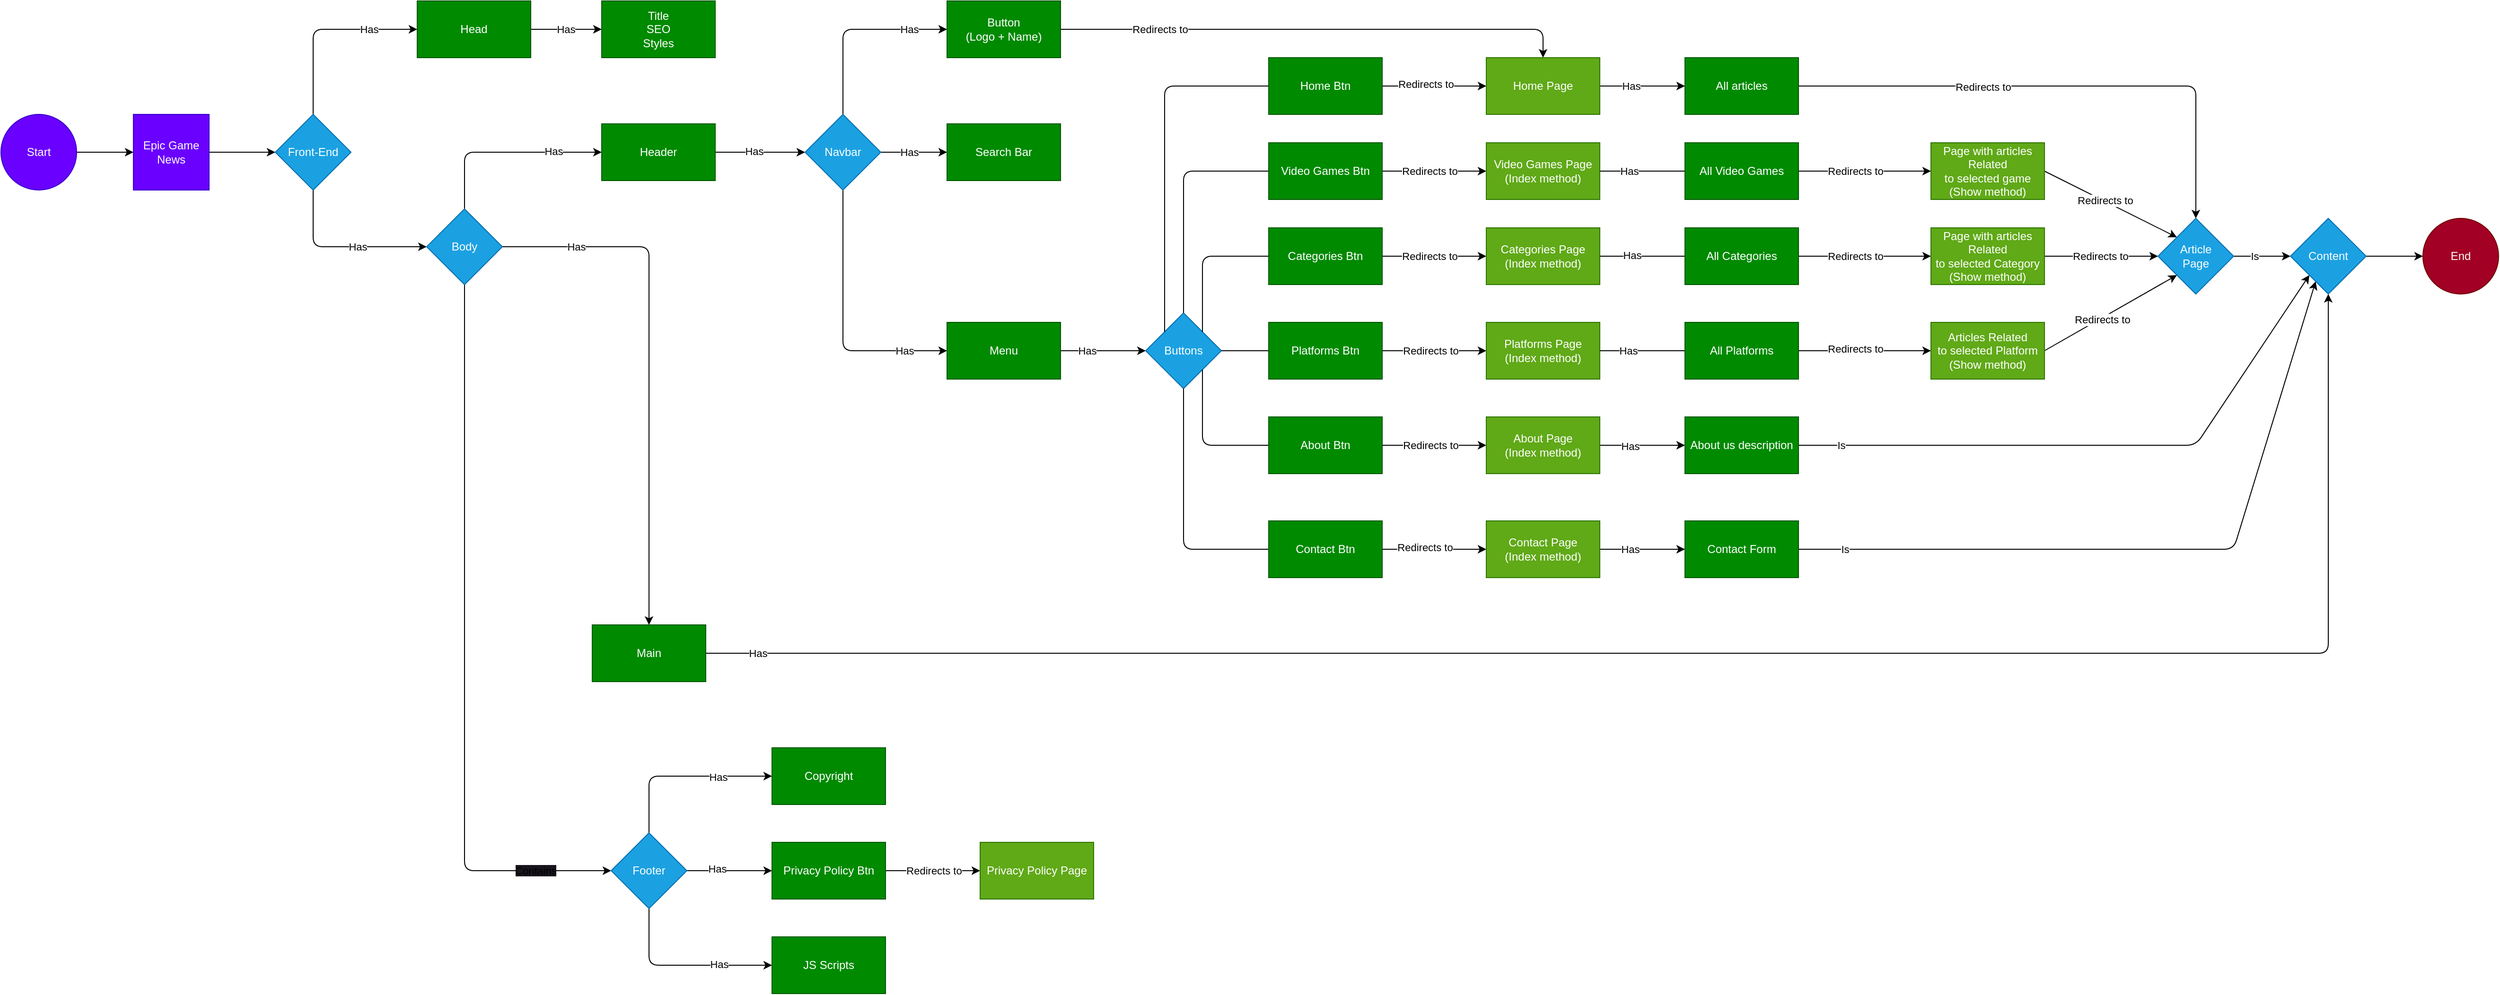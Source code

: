 <mxfile>
    <diagram id="jpFDJ0GWIhSP-LSmC-w6" name="Page-1">
        <mxGraphModel dx="426" dy="243" grid="1" gridSize="10" guides="1" tooltips="1" connect="1" arrows="1" fold="1" page="1" pageScale="1" pageWidth="850" pageHeight="1100" background="none" math="0" shadow="0">
            <root>
                <mxCell id="0"/>
                <mxCell id="1" parent="0"/>
                <mxCell id="243" value="" style="edgeStyle=none;html=1;exitX=0.5;exitY=0;exitDx=0;exitDy=0;entryX=0;entryY=0.5;entryDx=0;entryDy=0;" parent="1" source="310" target="241" edge="1">
                    <mxGeometry relative="1" as="geometry">
                        <Array as="points">
                            <mxPoint x="350" y="60"/>
                        </Array>
                        <mxPoint x="350" y="100" as="sourcePoint"/>
                        <mxPoint x="450" y="60.0" as="targetPoint"/>
                    </mxGeometry>
                </mxCell>
                <mxCell id="385" value="Has" style="edgeLabel;html=1;align=center;verticalAlign=middle;resizable=0;points=[];" vertex="1" connectable="0" parent="243">
                    <mxGeometry x="0.71" relative="1" as="geometry">
                        <mxPoint x="-22" as="offset"/>
                    </mxGeometry>
                </mxCell>
                <mxCell id="246" style="edgeStyle=none;html=1;" parent="1" target="244" edge="1">
                    <mxGeometry relative="1" as="geometry">
                        <Array as="points">
                            <mxPoint x="350" y="290"/>
                        </Array>
                        <mxPoint x="350" y="190" as="sourcePoint"/>
                    </mxGeometry>
                </mxCell>
                <mxCell id="386" value="Has" style="edgeLabel;html=1;align=center;verticalAlign=middle;resizable=0;points=[];" vertex="1" connectable="0" parent="246">
                    <mxGeometry x="0.333" relative="1" as="geometry">
                        <mxPoint as="offset"/>
                    </mxGeometry>
                </mxCell>
                <mxCell id="312" style="edgeStyle=none;html=1;exitX=0.5;exitY=1;exitDx=0;exitDy=0;entryX=0.5;entryY=1;entryDx=0;entryDy=0;" edge="1" parent="1" target="310">
                    <mxGeometry relative="1" as="geometry">
                        <mxPoint x="350" y="190" as="sourcePoint"/>
                    </mxGeometry>
                </mxCell>
                <mxCell id="320" style="edgeStyle=none;html=1;" edge="1" parent="1" source="241" target="247">
                    <mxGeometry relative="1" as="geometry"/>
                </mxCell>
                <mxCell id="388" value="Has" style="edgeLabel;html=1;align=center;verticalAlign=middle;resizable=0;points=[];" vertex="1" connectable="0" parent="320">
                    <mxGeometry x="-0.294" relative="1" as="geometry">
                        <mxPoint x="10" as="offset"/>
                    </mxGeometry>
                </mxCell>
                <mxCell id="241" value="Head" style="whiteSpace=wrap;html=1;rounded=0;fillColor=#008a00;fontColor=#ffffff;strokeColor=#005700;" parent="1" vertex="1">
                    <mxGeometry x="460" y="30.0" width="120" height="60" as="geometry"/>
                </mxCell>
                <mxCell id="250" value="" style="edgeStyle=none;html=1;" parent="1" source="244" target="249" edge="1">
                    <mxGeometry relative="1" as="geometry">
                        <Array as="points">
                            <mxPoint x="510" y="190"/>
                        </Array>
                    </mxGeometry>
                </mxCell>
                <mxCell id="391" value="Has" style="edgeLabel;html=1;align=center;verticalAlign=middle;resizable=0;points=[];" vertex="1" connectable="0" parent="250">
                    <mxGeometry x="0.499" y="1" relative="1" as="geometry">
                        <mxPoint as="offset"/>
                    </mxGeometry>
                </mxCell>
                <mxCell id="253" value="" style="edgeStyle=none;html=1;" parent="1" source="244" target="252" edge="1">
                    <mxGeometry relative="1" as="geometry">
                        <Array as="points">
                            <mxPoint x="705" y="290"/>
                        </Array>
                    </mxGeometry>
                </mxCell>
                <mxCell id="389" value="Has" style="edgeLabel;html=1;align=center;verticalAlign=middle;resizable=0;points=[];" vertex="1" connectable="0" parent="253">
                    <mxGeometry x="-0.675" relative="1" as="geometry">
                        <mxPoint x="-12" as="offset"/>
                    </mxGeometry>
                </mxCell>
                <mxCell id="255" value="" style="edgeStyle=none;html=1;" parent="1" source="244" target="254" edge="1">
                    <mxGeometry relative="1" as="geometry">
                        <Array as="points">
                            <mxPoint x="510" y="950"/>
                        </Array>
                    </mxGeometry>
                </mxCell>
                <mxCell id="244" value="Body" style="rhombus;whiteSpace=wrap;html=1;fontFamily=Helvetica;fontSize=12;fontColor=#ffffff;align=center;strokeColor=#006EAF;fillColor=#1ba1e2;" parent="1" vertex="1">
                    <mxGeometry x="470" y="250" width="80" height="80" as="geometry"/>
                </mxCell>
                <mxCell id="247" value="Title&lt;br&gt;SEO&lt;br&gt;Styles" style="whiteSpace=wrap;html=1;rounded=0;fillColor=#008a00;fontColor=#ffffff;strokeColor=#005700;" parent="1" vertex="1">
                    <mxGeometry x="655" y="30.0" width="120" height="60" as="geometry"/>
                </mxCell>
                <mxCell id="257" value="" style="edgeStyle=none;html=1;" parent="1" source="249" target="256" edge="1">
                    <mxGeometry relative="1" as="geometry"/>
                </mxCell>
                <mxCell id="411" value="Has" style="edgeLabel;html=1;align=center;verticalAlign=middle;resizable=0;points=[];" vertex="1" connectable="0" parent="257">
                    <mxGeometry x="-0.151" y="1" relative="1" as="geometry">
                        <mxPoint as="offset"/>
                    </mxGeometry>
                </mxCell>
                <mxCell id="249" value="Header" style="whiteSpace=wrap;html=1;rounded=0;fillColor=#008a00;fontColor=#ffffff;strokeColor=#005700;" parent="1" vertex="1">
                    <mxGeometry x="655" y="160" width="120" height="60" as="geometry"/>
                </mxCell>
                <mxCell id="292" value="" style="edgeStyle=none;html=1;entryX=0.5;entryY=1;entryDx=0;entryDy=0;" parent="1" source="252" target="394" edge="1">
                    <mxGeometry relative="1" as="geometry">
                        <Array as="points">
                            <mxPoint x="2480" y="720"/>
                        </Array>
                    </mxGeometry>
                </mxCell>
                <mxCell id="392" value="Has" style="edgeLabel;html=1;align=center;verticalAlign=middle;resizable=0;points=[];" vertex="1" connectable="0" parent="292">
                    <mxGeometry x="-0.391" y="-1" relative="1" as="geometry">
                        <mxPoint x="-583" y="-1" as="offset"/>
                    </mxGeometry>
                </mxCell>
                <mxCell id="252" value="Main" style="whiteSpace=wrap;html=1;rounded=0;fillColor=#008a00;fontColor=#ffffff;strokeColor=#005700;" parent="1" vertex="1">
                    <mxGeometry x="645" y="690" width="120" height="60" as="geometry"/>
                </mxCell>
                <mxCell id="294" value="" style="edgeStyle=none;html=1;" parent="1" source="254" target="293" edge="1">
                    <mxGeometry relative="1" as="geometry">
                        <Array as="points">
                            <mxPoint x="705" y="1050"/>
                        </Array>
                    </mxGeometry>
                </mxCell>
                <mxCell id="381" value="Has" style="edgeLabel;html=1;align=center;verticalAlign=middle;resizable=0;points=[];" vertex="1" connectable="0" parent="294">
                    <mxGeometry x="0.404" y="1" relative="1" as="geometry">
                        <mxPoint as="offset"/>
                    </mxGeometry>
                </mxCell>
                <mxCell id="296" value="" style="edgeStyle=none;html=1;" parent="1" source="254" target="295" edge="1">
                    <mxGeometry relative="1" as="geometry">
                        <Array as="points">
                            <mxPoint x="705" y="850"/>
                        </Array>
                    </mxGeometry>
                </mxCell>
                <mxCell id="380" value="Has" style="edgeLabel;html=1;align=center;verticalAlign=middle;resizable=0;points=[];" vertex="1" connectable="0" parent="296">
                    <mxGeometry x="0.397" y="-1" relative="1" as="geometry">
                        <mxPoint as="offset"/>
                    </mxGeometry>
                </mxCell>
                <mxCell id="299" value="" style="edgeStyle=none;html=1;" parent="1" source="254" target="298" edge="1">
                    <mxGeometry relative="1" as="geometry">
                        <Array as="points"/>
                    </mxGeometry>
                </mxCell>
                <mxCell id="379" value="Has" style="edgeLabel;html=1;align=center;verticalAlign=middle;resizable=0;points=[];" vertex="1" connectable="0" parent="299">
                    <mxGeometry x="-0.285" y="2" relative="1" as="geometry">
                        <mxPoint as="offset"/>
                    </mxGeometry>
                </mxCell>
                <mxCell id="254" value="Footer" style="rhombus;whiteSpace=wrap;html=1;fontFamily=Helvetica;fontSize=12;fontColor=#ffffff;align=center;strokeColor=#006EAF;fillColor=#1ba1e2;" parent="1" vertex="1">
                    <mxGeometry x="665" y="910" width="80" height="80" as="geometry"/>
                </mxCell>
                <mxCell id="259" value="" style="edgeStyle=none;html=1;" parent="1" source="256" target="258" edge="1">
                    <mxGeometry relative="1" as="geometry">
                        <Array as="points">
                            <mxPoint x="910" y="60"/>
                        </Array>
                    </mxGeometry>
                </mxCell>
                <mxCell id="409" value="Has" style="edgeLabel;html=1;align=center;verticalAlign=middle;resizable=0;points=[];" vertex="1" connectable="0" parent="259">
                    <mxGeometry x="0.331" y="-2" relative="1" as="geometry">
                        <mxPoint x="27" y="-2" as="offset"/>
                    </mxGeometry>
                </mxCell>
                <mxCell id="261" value="" style="edgeStyle=none;html=1;" parent="1" source="256" target="260" edge="1">
                    <mxGeometry relative="1" as="geometry"/>
                </mxCell>
                <mxCell id="408" value="Has" style="edgeLabel;html=1;align=center;verticalAlign=middle;resizable=0;points=[];" vertex="1" connectable="0" parent="261">
                    <mxGeometry x="-0.34" y="2" relative="1" as="geometry">
                        <mxPoint x="7" y="2" as="offset"/>
                    </mxGeometry>
                </mxCell>
                <mxCell id="264" value="" style="edgeStyle=none;html=1;entryX=0;entryY=0.5;entryDx=0;entryDy=0;" parent="1" source="256" target="263" edge="1">
                    <mxGeometry relative="1" as="geometry">
                        <Array as="points">
                            <mxPoint x="910" y="400"/>
                        </Array>
                    </mxGeometry>
                </mxCell>
                <mxCell id="410" value="Has" style="edgeLabel;html=1;align=center;verticalAlign=middle;resizable=0;points=[];" vertex="1" connectable="0" parent="264">
                    <mxGeometry x="0.676" relative="1" as="geometry">
                        <mxPoint as="offset"/>
                    </mxGeometry>
                </mxCell>
                <mxCell id="256" value="Navbar" style="rhombus;whiteSpace=wrap;html=1;fontFamily=Helvetica;fontSize=12;fontColor=#ffffff;align=center;strokeColor=#006EAF;fillColor=#1ba1e2;" parent="1" vertex="1">
                    <mxGeometry x="870" y="150" width="80" height="80" as="geometry"/>
                </mxCell>
                <mxCell id="334" style="edgeStyle=none;html=1;entryX=0.5;entryY=0;entryDx=0;entryDy=0;" edge="1" parent="1" source="258" target="268">
                    <mxGeometry relative="1" as="geometry">
                        <Array as="points">
                            <mxPoint x="1650" y="60"/>
                        </Array>
                    </mxGeometry>
                </mxCell>
                <mxCell id="335" value="Redirects to" style="edgeLabel;html=1;align=center;verticalAlign=middle;resizable=0;points=[];" vertex="1" connectable="0" parent="334">
                    <mxGeometry x="-0.379" y="2" relative="1" as="geometry">
                        <mxPoint x="-63" y="2" as="offset"/>
                    </mxGeometry>
                </mxCell>
                <mxCell id="258" value="Button&lt;br&gt;(Logo + Name)" style="whiteSpace=wrap;html=1;rounded=0;fillColor=#008a00;fontColor=#ffffff;strokeColor=#005700;" parent="1" vertex="1">
                    <mxGeometry x="1020" y="30" width="120" height="60" as="geometry"/>
                </mxCell>
                <mxCell id="260" value="Search Bar" style="whiteSpace=wrap;html=1;rounded=0;fillColor=#008a00;fontColor=#ffffff;strokeColor=#005700;" parent="1" vertex="1">
                    <mxGeometry x="1020" y="160" width="120" height="60" as="geometry"/>
                </mxCell>
                <mxCell id="266" value="" style="edgeStyle=none;html=1;entryX=0;entryY=0.5;entryDx=0;entryDy=0;exitX=1;exitY=0.5;exitDx=0;exitDy=0;startArrow=none;" parent="1" source="342" target="265" edge="1">
                    <mxGeometry relative="1" as="geometry">
                        <Array as="points"/>
                        <mxPoint x="1300" y="320" as="sourcePoint"/>
                    </mxGeometry>
                </mxCell>
                <mxCell id="349" value="Redirects to" style="edgeLabel;html=1;align=center;verticalAlign=middle;resizable=0;points=[];" vertex="1" connectable="0" parent="266">
                    <mxGeometry x="0.309" y="1" relative="1" as="geometry">
                        <mxPoint x="-22" y="1" as="offset"/>
                    </mxGeometry>
                </mxCell>
                <mxCell id="270" style="edgeStyle=none;html=1;entryX=0;entryY=0.5;entryDx=0;entryDy=0;exitX=1;exitY=0.5;exitDx=0;exitDy=0;startArrow=none;" parent="1" source="338" target="268" edge="1">
                    <mxGeometry relative="1" as="geometry">
                        <Array as="points"/>
                        <mxPoint x="1270" y="370" as="sourcePoint"/>
                    </mxGeometry>
                </mxCell>
                <mxCell id="339" value="Redirects to" style="edgeLabel;html=1;align=center;verticalAlign=middle;resizable=0;points=[];" vertex="1" connectable="0" parent="270">
                    <mxGeometry x="-0.176" y="2" relative="1" as="geometry">
                        <mxPoint as="offset"/>
                    </mxGeometry>
                </mxCell>
                <mxCell id="273" value="" style="edgeStyle=none;html=1;entryX=0;entryY=0.5;entryDx=0;entryDy=0;exitX=1;exitY=0.5;exitDx=0;exitDy=0;startArrow=none;" parent="1" source="344" target="272" edge="1">
                    <mxGeometry relative="1" as="geometry">
                        <Array as="points"/>
                        <mxPoint x="1330" y="370" as="sourcePoint"/>
                    </mxGeometry>
                </mxCell>
                <mxCell id="351" value="Redirects to" style="edgeLabel;html=1;align=center;verticalAlign=middle;resizable=0;points=[];" vertex="1" connectable="0" parent="273">
                    <mxGeometry x="0.181" relative="1" as="geometry">
                        <mxPoint x="-15" as="offset"/>
                    </mxGeometry>
                </mxCell>
                <mxCell id="275" value="" style="edgeStyle=none;html=1;entryX=0;entryY=0.5;entryDx=0;entryDy=0;exitX=1;exitY=0.5;exitDx=0;exitDy=0;startArrow=none;" parent="1" source="346" target="274" edge="1">
                    <mxGeometry relative="1" as="geometry">
                        <mxPoint x="1330" y="400.0" as="sourcePoint"/>
                    </mxGeometry>
                </mxCell>
                <mxCell id="352" value="Redirects to" style="edgeLabel;html=1;align=center;verticalAlign=middle;resizable=0;points=[];" vertex="1" connectable="0" parent="275">
                    <mxGeometry x="-0.176" y="-1" relative="1" as="geometry">
                        <mxPoint x="5" y="-1" as="offset"/>
                    </mxGeometry>
                </mxCell>
                <mxCell id="277" style="edgeStyle=none;html=1;entryX=0;entryY=0.5;entryDx=0;entryDy=0;exitX=1;exitY=0.5;exitDx=0;exitDy=0;startArrow=none;" parent="1" source="348" target="276" edge="1">
                    <mxGeometry relative="1" as="geometry">
                        <Array as="points">
                            <mxPoint x="1520" y="500"/>
                        </Array>
                        <mxPoint x="1330" y="430.0" as="sourcePoint"/>
                    </mxGeometry>
                </mxCell>
                <mxCell id="353" value="Redirects to" style="edgeLabel;html=1;align=center;verticalAlign=middle;resizable=0;points=[];" vertex="1" connectable="0" parent="277">
                    <mxGeometry x="0.006" y="-1" relative="1" as="geometry">
                        <mxPoint x="-5" y="-1" as="offset"/>
                    </mxGeometry>
                </mxCell>
                <mxCell id="279" value="" style="edgeStyle=none;html=1;entryX=0;entryY=0.5;entryDx=0;entryDy=0;exitX=1;exitY=0.5;exitDx=0;exitDy=0;startArrow=none;" parent="1" source="355" target="278" edge="1">
                    <mxGeometry relative="1" as="geometry">
                        <Array as="points"/>
                        <mxPoint x="1300" y="430.0" as="sourcePoint"/>
                    </mxGeometry>
                </mxCell>
                <mxCell id="356" value="Redirects to" style="edgeLabel;html=1;align=center;verticalAlign=middle;resizable=0;points=[];" vertex="1" connectable="0" parent="279">
                    <mxGeometry x="-0.182" y="2" relative="1" as="geometry">
                        <mxPoint as="offset"/>
                    </mxGeometry>
                </mxCell>
                <mxCell id="301" value="" style="edgeStyle=none;html=1;entryX=0;entryY=0.5;entryDx=0;entryDy=0;" parent="1" source="263" target="317" edge="1">
                    <mxGeometry relative="1" as="geometry">
                        <mxPoint x="1210" y="400.0" as="targetPoint"/>
                    </mxGeometry>
                </mxCell>
                <mxCell id="336" value="Has" style="edgeLabel;html=1;align=center;verticalAlign=middle;resizable=0;points=[];" vertex="1" connectable="0" parent="301">
                    <mxGeometry x="0.491" y="-1" relative="1" as="geometry">
                        <mxPoint x="-39" y="-1" as="offset"/>
                    </mxGeometry>
                </mxCell>
                <mxCell id="263" value="Menu" style="whiteSpace=wrap;html=1;rounded=0;fillColor=#008a00;fontColor=#ffffff;strokeColor=#005700;" parent="1" vertex="1">
                    <mxGeometry x="1020" y="370" width="120" height="60" as="geometry"/>
                </mxCell>
                <mxCell id="288" value="" style="edgeStyle=none;html=1;startArrow=none;" parent="1" source="358" target="287" edge="1">
                    <mxGeometry relative="1" as="geometry"/>
                </mxCell>
                <mxCell id="370" value="Redirects to" style="edgeLabel;html=1;align=center;verticalAlign=middle;resizable=0;points=[];" vertex="1" connectable="0" parent="288">
                    <mxGeometry x="-0.371" y="-2" relative="1" as="geometry">
                        <mxPoint x="16" y="-2" as="offset"/>
                    </mxGeometry>
                </mxCell>
                <mxCell id="265" value="Video Games Page&lt;br&gt;(Index method)" style="whiteSpace=wrap;html=1;rounded=0;fillColor=#60a917;fontColor=#ffffff;strokeColor=#2D7600;" parent="1" vertex="1">
                    <mxGeometry x="1590" y="180" width="120" height="60" as="geometry"/>
                </mxCell>
                <mxCell id="290" value="" style="edgeStyle=none;html=1;" parent="1" source="268" target="289" edge="1">
                    <mxGeometry relative="1" as="geometry"/>
                </mxCell>
                <mxCell id="340" value="Has" style="edgeLabel;html=1;align=center;verticalAlign=middle;resizable=0;points=[];" vertex="1" connectable="0" parent="290">
                    <mxGeometry x="-0.27" relative="1" as="geometry">
                        <mxPoint as="offset"/>
                    </mxGeometry>
                </mxCell>
                <mxCell id="268" value="Home Page" style="whiteSpace=wrap;html=1;rounded=0;fillColor=#60a917;fontColor=#ffffff;strokeColor=#2D7600;" parent="1" vertex="1">
                    <mxGeometry x="1590" y="90" width="120" height="60" as="geometry"/>
                </mxCell>
                <mxCell id="308" style="edgeStyle=none;html=1;startArrow=none;" parent="1" source="360" target="303" edge="1">
                    <mxGeometry relative="1" as="geometry"/>
                </mxCell>
                <mxCell id="371" value="Redirects to" style="edgeLabel;html=1;align=center;verticalAlign=middle;resizable=0;points=[];" vertex="1" connectable="0" parent="308">
                    <mxGeometry x="-0.249" relative="1" as="geometry">
                        <mxPoint x="7" as="offset"/>
                    </mxGeometry>
                </mxCell>
                <mxCell id="272" value="Categories&amp;nbsp;Page&lt;br&gt;(Index method)" style="whiteSpace=wrap;html=1;rounded=0;fillColor=#60a917;fontColor=#ffffff;strokeColor=#2D7600;" parent="1" vertex="1">
                    <mxGeometry x="1590" y="270" width="120" height="60" as="geometry"/>
                </mxCell>
                <mxCell id="307" style="edgeStyle=none;html=1;startArrow=none;" parent="1" source="362" target="304" edge="1">
                    <mxGeometry relative="1" as="geometry"/>
                </mxCell>
                <mxCell id="372" value="Redirects to" style="edgeLabel;html=1;align=center;verticalAlign=middle;resizable=0;points=[];" vertex="1" connectable="0" parent="307">
                    <mxGeometry x="-0.198" y="2" relative="1" as="geometry">
                        <mxPoint x="4" as="offset"/>
                    </mxGeometry>
                </mxCell>
                <mxCell id="274" value="Platforms&amp;nbsp;Page&lt;br&gt;(Index method)" style="whiteSpace=wrap;html=1;rounded=0;fillColor=#60a917;fontColor=#ffffff;strokeColor=#2D7600;" parent="1" vertex="1">
                    <mxGeometry x="1590" y="370" width="120" height="60" as="geometry"/>
                </mxCell>
                <mxCell id="306" value="" style="edgeStyle=none;html=1;" parent="1" source="276" target="305" edge="1">
                    <mxGeometry relative="1" as="geometry"/>
                </mxCell>
                <mxCell id="367" value="Has" style="edgeLabel;html=1;align=center;verticalAlign=middle;resizable=0;points=[];" vertex="1" connectable="0" parent="306">
                    <mxGeometry x="-0.289" y="-1" relative="1" as="geometry">
                        <mxPoint as="offset"/>
                    </mxGeometry>
                </mxCell>
                <mxCell id="276" value="About&amp;nbsp;Page&lt;br&gt;(Index method)" style="whiteSpace=wrap;html=1;rounded=0;fillColor=#60a917;fontColor=#ffffff;strokeColor=#2D7600;" parent="1" vertex="1">
                    <mxGeometry x="1590" y="470" width="120" height="60" as="geometry"/>
                </mxCell>
                <mxCell id="281" value="" style="edgeStyle=none;html=1;" parent="1" source="278" target="280" edge="1">
                    <mxGeometry relative="1" as="geometry"/>
                </mxCell>
                <mxCell id="368" value="Has" style="edgeLabel;html=1;align=center;verticalAlign=middle;resizable=0;points=[];" vertex="1" connectable="0" parent="281">
                    <mxGeometry x="-0.298" y="-1" relative="1" as="geometry">
                        <mxPoint y="-1" as="offset"/>
                    </mxGeometry>
                </mxCell>
                <mxCell id="278" value="Contact&amp;nbsp;Page&lt;br&gt;(Index method)" style="whiteSpace=wrap;html=1;rounded=0;fillColor=#60a917;fontColor=#ffffff;strokeColor=#2D7600;" parent="1" vertex="1">
                    <mxGeometry x="1590" y="580" width="120" height="60" as="geometry"/>
                </mxCell>
                <mxCell id="396" style="edgeStyle=none;html=1;entryX=0.25;entryY=1;entryDx=0;entryDy=0;" edge="1" parent="1" source="280" target="394">
                    <mxGeometry relative="1" as="geometry">
                        <Array as="points">
                            <mxPoint x="2380" y="610"/>
                        </Array>
                    </mxGeometry>
                </mxCell>
                <mxCell id="398" value="Is" style="edgeLabel;html=1;align=center;verticalAlign=middle;resizable=0;points=[];" vertex="1" connectable="0" parent="396">
                    <mxGeometry x="-0.753" relative="1" as="geometry">
                        <mxPoint x="-45" as="offset"/>
                    </mxGeometry>
                </mxCell>
                <mxCell id="280" value="Contact Form" style="whiteSpace=wrap;html=1;rounded=0;fillColor=#008a00;fontColor=#ffffff;strokeColor=#005700;" parent="1" vertex="1">
                    <mxGeometry x="1800" y="580" width="120" height="60" as="geometry"/>
                </mxCell>
                <mxCell id="376" style="edgeStyle=none;html=1;entryX=0;entryY=0;entryDx=0;entryDy=0;exitX=1;exitY=0.5;exitDx=0;exitDy=0;" edge="1" parent="1" source="287" target="291">
                    <mxGeometry relative="1" as="geometry"/>
                </mxCell>
                <mxCell id="403" value="Redirects to" style="edgeLabel;html=1;align=center;verticalAlign=middle;resizable=0;points=[];" vertex="1" connectable="0" parent="376">
                    <mxGeometry x="-0.23" y="-1" relative="1" as="geometry">
                        <mxPoint x="10" y="3" as="offset"/>
                    </mxGeometry>
                </mxCell>
                <mxCell id="287" value="Page with articles Related&lt;br&gt;to selected game&lt;br&gt;(Show method)" style="whiteSpace=wrap;html=1;rounded=0;fillColor=#60a917;fontColor=#ffffff;strokeColor=#2D7600;" parent="1" vertex="1">
                    <mxGeometry x="2060" y="180" width="120" height="60" as="geometry"/>
                </mxCell>
                <mxCell id="375" style="edgeStyle=none;html=1;" edge="1" parent="1" source="289" target="291">
                    <mxGeometry relative="1" as="geometry">
                        <Array as="points">
                            <mxPoint x="2340" y="120"/>
                        </Array>
                    </mxGeometry>
                </mxCell>
                <mxCell id="404" value="Redirects to" style="edgeLabel;html=1;align=center;verticalAlign=middle;resizable=0;points=[];" vertex="1" connectable="0" parent="375">
                    <mxGeometry x="-0.304" y="-1" relative="1" as="geometry">
                        <mxPoint as="offset"/>
                    </mxGeometry>
                </mxCell>
                <mxCell id="289" value="All articles" style="whiteSpace=wrap;html=1;rounded=0;fillColor=#008a00;fontColor=#ffffff;strokeColor=#005700;" parent="1" vertex="1">
                    <mxGeometry x="1800" y="90" width="120" height="60" as="geometry"/>
                </mxCell>
                <mxCell id="393" style="edgeStyle=none;html=1;entryX=0;entryY=0.5;entryDx=0;entryDy=0;exitX=1;exitY=0.5;exitDx=0;exitDy=0;" edge="1" parent="1" source="291" target="394">
                    <mxGeometry relative="1" as="geometry">
                        <mxPoint x="2390" y="300" as="sourcePoint"/>
                        <mxPoint x="2440" y="300" as="targetPoint"/>
                    </mxGeometry>
                </mxCell>
                <mxCell id="400" value="Is" style="edgeLabel;html=1;align=center;verticalAlign=middle;resizable=0;points=[];" vertex="1" connectable="0" parent="393">
                    <mxGeometry x="-0.267" relative="1" as="geometry">
                        <mxPoint as="offset"/>
                    </mxGeometry>
                </mxCell>
                <mxCell id="291" value="Article&lt;br&gt;Page" style="rhombus;whiteSpace=wrap;html=1;fontFamily=Helvetica;fontSize=12;fontColor=#ffffff;align=center;strokeColor=#006EAF;fillColor=#1ba1e2;" parent="1" vertex="1">
                    <mxGeometry x="2300" y="260" width="80" height="80" as="geometry"/>
                </mxCell>
                <mxCell id="293" value="JS Scripts" style="whiteSpace=wrap;html=1;rounded=0;fillColor=#008a00;fontColor=#ffffff;strokeColor=#005700;" parent="1" vertex="1">
                    <mxGeometry x="835" y="1020" width="120" height="60" as="geometry"/>
                </mxCell>
                <mxCell id="295" value="Copyright" style="whiteSpace=wrap;html=1;rounded=0;fillColor=#008a00;fontColor=#ffffff;strokeColor=#005700;" parent="1" vertex="1">
                    <mxGeometry x="835" y="820" width="120" height="60" as="geometry"/>
                </mxCell>
                <mxCell id="382" style="edgeStyle=none;html=1;entryX=0;entryY=0.5;entryDx=0;entryDy=0;" edge="1" parent="1" source="298" target="383">
                    <mxGeometry relative="1" as="geometry">
                        <mxPoint x="1015" y="950" as="targetPoint"/>
                    </mxGeometry>
                </mxCell>
                <mxCell id="384" value="Redirects to" style="edgeLabel;html=1;align=center;verticalAlign=middle;resizable=0;points=[];" vertex="1" connectable="0" parent="382">
                    <mxGeometry x="-0.248" y="1" relative="1" as="geometry">
                        <mxPoint x="13" y="1" as="offset"/>
                    </mxGeometry>
                </mxCell>
                <mxCell id="298" value="Privacy Policy Btn" style="whiteSpace=wrap;html=1;rounded=0;fillColor=#008a00;fontColor=#ffffff;strokeColor=#005700;" parent="1" vertex="1">
                    <mxGeometry x="835" y="920" width="120" height="60" as="geometry"/>
                </mxCell>
                <mxCell id="377" style="edgeStyle=none;html=1;" edge="1" parent="1" source="303" target="291">
                    <mxGeometry relative="1" as="geometry"/>
                </mxCell>
                <mxCell id="401" value="Redirects to" style="edgeLabel;html=1;align=center;verticalAlign=middle;resizable=0;points=[];" vertex="1" connectable="0" parent="377">
                    <mxGeometry x="-0.441" y="-1" relative="1" as="geometry">
                        <mxPoint x="25" y="-1" as="offset"/>
                    </mxGeometry>
                </mxCell>
                <mxCell id="303" value="&lt;span style=&quot;color: rgb(255, 255, 255);&quot;&gt;Page with a&lt;/span&gt;rticles Related&lt;br&gt;to selected Category&lt;br&gt;(Show method)" style="whiteSpace=wrap;html=1;rounded=0;fillColor=#60a917;fontColor=#ffffff;strokeColor=#2D7600;" parent="1" vertex="1">
                    <mxGeometry x="2060" y="270" width="120" height="60" as="geometry"/>
                </mxCell>
                <mxCell id="378" style="edgeStyle=none;html=1;entryX=0;entryY=1;entryDx=0;entryDy=0;exitX=1;exitY=0.5;exitDx=0;exitDy=0;" edge="1" parent="1" source="304" target="291">
                    <mxGeometry relative="1" as="geometry"/>
                </mxCell>
                <mxCell id="402" value="Redirects to" style="edgeLabel;html=1;align=center;verticalAlign=middle;resizable=0;points=[];" vertex="1" connectable="0" parent="378">
                    <mxGeometry x="-0.144" y="-1" relative="1" as="geometry">
                        <mxPoint as="offset"/>
                    </mxGeometry>
                </mxCell>
                <mxCell id="304" value="Articles Related&lt;br&gt;to selected Platform&lt;br&gt;(Show method)" style="whiteSpace=wrap;html=1;rounded=0;fillColor=#60a917;fontColor=#ffffff;strokeColor=#2D7600;" parent="1" vertex="1">
                    <mxGeometry x="2060" y="370" width="120" height="60" as="geometry"/>
                </mxCell>
                <mxCell id="395" style="edgeStyle=none;html=1;entryX=0;entryY=1;entryDx=0;entryDy=0;" edge="1" parent="1" source="305" target="394">
                    <mxGeometry relative="1" as="geometry">
                        <Array as="points">
                            <mxPoint x="2340" y="500"/>
                        </Array>
                    </mxGeometry>
                </mxCell>
                <mxCell id="399" value="Is" style="edgeLabel;html=1;align=center;verticalAlign=middle;resizable=0;points=[];" vertex="1" connectable="0" parent="395">
                    <mxGeometry x="-0.808" y="-1" relative="1" as="geometry">
                        <mxPoint x="-16" y="-1" as="offset"/>
                    </mxGeometry>
                </mxCell>
                <mxCell id="305" value="About us description" style="whiteSpace=wrap;html=1;rounded=0;fillColor=#008a00;fontColor=#ffffff;strokeColor=#005700;" parent="1" vertex="1">
                    <mxGeometry x="1800" y="470" width="120" height="60" as="geometry"/>
                </mxCell>
                <mxCell id="310" value="&lt;span style=&quot;color: rgb(255, 255, 255);&quot;&gt;Front-End&lt;/span&gt;" style="rhombus;whiteSpace=wrap;html=1;fontFamily=Helvetica;fontSize=12;fontColor=#ffffff;align=center;strokeColor=#006EAF;fillColor=#1ba1e2;" vertex="1" parent="1">
                    <mxGeometry x="310" y="150" width="80" height="80" as="geometry"/>
                </mxCell>
                <mxCell id="315" style="edgeStyle=none;html=1;entryX=0;entryY=0.5;entryDx=0;entryDy=0;exitX=1;exitY=0.5;exitDx=0;exitDy=0;" edge="1" parent="1" source="313" target="310">
                    <mxGeometry relative="1" as="geometry">
                        <mxPoint x="240" y="700" as="sourcePoint"/>
                        <Array as="points">
                            <mxPoint x="240" y="190"/>
                        </Array>
                    </mxGeometry>
                </mxCell>
                <mxCell id="313" value="Epic Game News" style="rounded=0;whiteSpace=wrap;html=1;fontFamily=Helvetica;fontSize=12;fontColor=#ffffff;align=center;strokeColor=#3700CC;fillColor=#6a00ff;" vertex="1" parent="1">
                    <mxGeometry x="160" y="150" width="80" height="80" as="geometry"/>
                </mxCell>
                <mxCell id="317" value="Buttons" style="rhombus;whiteSpace=wrap;html=1;fontFamily=Helvetica;fontSize=12;fontColor=#ffffff;align=center;strokeColor=#006EAF;fillColor=#1ba1e2;" vertex="1" parent="1">
                    <mxGeometry x="1230" y="360" width="80" height="80" as="geometry"/>
                </mxCell>
                <mxCell id="325" style="edgeStyle=none;html=1;entryX=0;entryY=0.5;entryDx=0;entryDy=0;" edge="1" parent="1" source="324" target="313">
                    <mxGeometry relative="1" as="geometry"/>
                </mxCell>
                <mxCell id="324" value="Start" style="ellipse;whiteSpace=wrap;html=1;aspect=fixed;rounded=0;shadow=0;glass=0;sketch=0;fillColor=#6a00ff;fontColor=#ffffff;strokeColor=#3700CC;" vertex="1" parent="1">
                    <mxGeometry x="20" y="150" width="80" height="80" as="geometry"/>
                </mxCell>
                <mxCell id="337" value="" style="edgeStyle=none;html=1;entryX=0;entryY=0.5;entryDx=0;entryDy=0;exitX=0;exitY=0;exitDx=0;exitDy=0;endArrow=none;" edge="1" parent="1" source="317" target="338">
                    <mxGeometry relative="1" as="geometry">
                        <Array as="points">
                            <mxPoint x="1250" y="120"/>
                        </Array>
                        <mxPoint x="1250.0" y="380" as="sourcePoint"/>
                        <mxPoint x="1450" y="120.0" as="targetPoint"/>
                    </mxGeometry>
                </mxCell>
                <mxCell id="338" value="Home Btn" style="rounded=0;whiteSpace=wrap;html=1;shadow=0;glass=0;sketch=0;fillColor=#008a00;fontColor=#ffffff;strokeColor=#005700;" vertex="1" parent="1">
                    <mxGeometry x="1360" y="90" width="120" height="60" as="geometry"/>
                </mxCell>
                <mxCell id="341" value="" style="edgeStyle=none;html=1;entryX=0;entryY=0.5;entryDx=0;entryDy=0;exitX=0.5;exitY=0;exitDx=0;exitDy=0;endArrow=none;" edge="1" parent="1" source="317" target="342">
                    <mxGeometry relative="1" as="geometry">
                        <Array as="points">
                            <mxPoint x="1270" y="210"/>
                        </Array>
                        <mxPoint x="1270" y="360.0" as="sourcePoint"/>
                        <mxPoint x="1560" y="210" as="targetPoint"/>
                    </mxGeometry>
                </mxCell>
                <mxCell id="342" value="Video Games Btn" style="rounded=0;whiteSpace=wrap;html=1;shadow=0;glass=0;sketch=0;fillColor=#008a00;fontColor=#ffffff;strokeColor=#005700;" vertex="1" parent="1">
                    <mxGeometry x="1360" y="180" width="120" height="60" as="geometry"/>
                </mxCell>
                <mxCell id="343" value="" style="edgeStyle=none;html=1;entryX=0;entryY=0.5;entryDx=0;entryDy=0;exitX=1;exitY=0;exitDx=0;exitDy=0;endArrow=none;" edge="1" parent="1" source="317" target="344">
                    <mxGeometry relative="1" as="geometry">
                        <Array as="points">
                            <mxPoint x="1290" y="300"/>
                        </Array>
                        <mxPoint x="1290" y="380.0" as="sourcePoint"/>
                        <mxPoint x="1560" y="300" as="targetPoint"/>
                    </mxGeometry>
                </mxCell>
                <mxCell id="344" value="Categories Btn" style="rounded=0;whiteSpace=wrap;html=1;shadow=0;glass=0;sketch=0;fillColor=#008a00;fontColor=#ffffff;strokeColor=#005700;" vertex="1" parent="1">
                    <mxGeometry x="1360" y="270" width="120" height="60" as="geometry"/>
                </mxCell>
                <mxCell id="345" value="" style="edgeStyle=none;html=1;entryX=0;entryY=0.5;entryDx=0;entryDy=0;exitX=1;exitY=0.5;exitDx=0;exitDy=0;endArrow=none;" edge="1" parent="1" source="317" target="346">
                    <mxGeometry relative="1" as="geometry">
                        <mxPoint x="1310" y="400.0" as="sourcePoint"/>
                        <mxPoint x="1560" y="400.0" as="targetPoint"/>
                    </mxGeometry>
                </mxCell>
                <mxCell id="346" value="Platforms Btn" style="rounded=0;whiteSpace=wrap;html=1;shadow=0;glass=0;sketch=0;fillColor=#008a00;fontColor=#ffffff;strokeColor=#005700;" vertex="1" parent="1">
                    <mxGeometry x="1360" y="370" width="120" height="60" as="geometry"/>
                </mxCell>
                <mxCell id="347" value="" style="edgeStyle=none;html=1;exitX=1;exitY=1;exitDx=0;exitDy=0;endArrow=none;entryX=0;entryY=0.5;entryDx=0;entryDy=0;" edge="1" parent="1" source="317" target="348">
                    <mxGeometry relative="1" as="geometry">
                        <Array as="points">
                            <mxPoint x="1290" y="500"/>
                        </Array>
                        <mxPoint x="1290" y="420.0" as="sourcePoint"/>
                        <mxPoint x="1360" y="550" as="targetPoint"/>
                    </mxGeometry>
                </mxCell>
                <mxCell id="348" value="About Btn" style="rounded=0;whiteSpace=wrap;html=1;shadow=0;glass=0;sketch=0;fillColor=#008a00;fontColor=#ffffff;strokeColor=#005700;" vertex="1" parent="1">
                    <mxGeometry x="1360" y="470" width="120" height="60" as="geometry"/>
                </mxCell>
                <mxCell id="354" value="" style="edgeStyle=none;html=1;entryX=0;entryY=0.5;entryDx=0;entryDy=0;exitX=0.5;exitY=1;exitDx=0;exitDy=0;endArrow=none;" edge="1" parent="1" source="317" target="355">
                    <mxGeometry relative="1" as="geometry">
                        <Array as="points">
                            <mxPoint x="1270" y="610"/>
                        </Array>
                        <mxPoint x="1270.0" y="440.0" as="sourcePoint"/>
                        <mxPoint x="1590" y="610.0" as="targetPoint"/>
                    </mxGeometry>
                </mxCell>
                <mxCell id="355" value="Contact Btn" style="rounded=0;whiteSpace=wrap;html=1;shadow=0;glass=0;sketch=0;fillColor=#008a00;fontColor=#ffffff;strokeColor=#005700;" vertex="1" parent="1">
                    <mxGeometry x="1360" y="580" width="120" height="60" as="geometry"/>
                </mxCell>
                <mxCell id="357" value="" style="edgeStyle=none;html=1;endArrow=none;" edge="1" parent="1" source="265" target="358">
                    <mxGeometry relative="1" as="geometry">
                        <mxPoint x="1710" y="210" as="sourcePoint"/>
                        <mxPoint x="2060" y="210" as="targetPoint"/>
                    </mxGeometry>
                </mxCell>
                <mxCell id="364" value="Has" style="edgeLabel;html=1;align=center;verticalAlign=middle;resizable=0;points=[];" vertex="1" connectable="0" parent="357">
                    <mxGeometry x="-0.319" y="1" relative="1" as="geometry">
                        <mxPoint y="1" as="offset"/>
                    </mxGeometry>
                </mxCell>
                <mxCell id="358" value="All Video Games" style="rounded=0;whiteSpace=wrap;html=1;shadow=0;glass=0;sketch=0;fillColor=#008a00;fontColor=#ffffff;strokeColor=#005700;" vertex="1" parent="1">
                    <mxGeometry x="1800" y="180" width="120" height="60" as="geometry"/>
                </mxCell>
                <mxCell id="359" value="" style="edgeStyle=none;html=1;endArrow=none;" edge="1" parent="1" source="272" target="360">
                    <mxGeometry relative="1" as="geometry">
                        <mxPoint x="1710" y="300" as="sourcePoint"/>
                        <mxPoint x="2060" y="300" as="targetPoint"/>
                    </mxGeometry>
                </mxCell>
                <mxCell id="365" value="Has" style="edgeLabel;html=1;align=center;verticalAlign=middle;resizable=0;points=[];" vertex="1" connectable="0" parent="359">
                    <mxGeometry x="-0.261" y="1" relative="1" as="geometry">
                        <mxPoint as="offset"/>
                    </mxGeometry>
                </mxCell>
                <mxCell id="360" value="All Categories" style="rounded=0;whiteSpace=wrap;html=1;shadow=0;glass=0;sketch=0;fillColor=#008a00;fontColor=#ffffff;strokeColor=#005700;" vertex="1" parent="1">
                    <mxGeometry x="1800" y="270" width="120" height="60" as="geometry"/>
                </mxCell>
                <mxCell id="361" value="" style="edgeStyle=none;html=1;endArrow=none;" edge="1" parent="1" source="274" target="362">
                    <mxGeometry relative="1" as="geometry">
                        <mxPoint x="1710" y="400" as="sourcePoint"/>
                        <mxPoint x="2060" y="400" as="targetPoint"/>
                    </mxGeometry>
                </mxCell>
                <mxCell id="366" value="Has" style="edgeLabel;html=1;align=center;verticalAlign=middle;resizable=0;points=[];" vertex="1" connectable="0" parent="361">
                    <mxGeometry x="-0.363" y="-1" relative="1" as="geometry">
                        <mxPoint x="1" y="-1" as="offset"/>
                    </mxGeometry>
                </mxCell>
                <mxCell id="362" value="All Platforms" style="rounded=0;whiteSpace=wrap;html=1;shadow=0;glass=0;sketch=0;fillColor=#008a00;fontColor=#ffffff;strokeColor=#005700;" vertex="1" parent="1">
                    <mxGeometry x="1800" y="370" width="120" height="60" as="geometry"/>
                </mxCell>
                <mxCell id="383" value="Privacy Policy Page" style="rounded=0;whiteSpace=wrap;html=1;shadow=0;glass=0;sketch=0;fillColor=#60a917;fontColor=#ffffff;strokeColor=#2D7600;" vertex="1" parent="1">
                    <mxGeometry x="1055" y="920" width="120" height="60" as="geometry"/>
                </mxCell>
                <mxCell id="390" value="&lt;span style=&quot;font-size: 11px; background-color: rgb(24, 20, 29);&quot;&gt;Contains&lt;/span&gt;" style="text;html=1;align=center;verticalAlign=middle;resizable=0;points=[];autosize=1;strokeColor=none;fillColor=none;" vertex="1" parent="1">
                    <mxGeometry x="550" y="935" width="70" height="30" as="geometry"/>
                </mxCell>
                <mxCell id="407" value="" style="edgeStyle=none;html=1;" edge="1" parent="1" source="394" target="406">
                    <mxGeometry relative="1" as="geometry"/>
                </mxCell>
                <mxCell id="394" value="Content" style="rhombus;whiteSpace=wrap;html=1;shadow=0;fontFamily=Helvetica;fontSize=12;fontColor=#ffffff;align=center;strokeColor=#006EAF;fillColor=#1ba1e2;sketch=0;" vertex="1" parent="1">
                    <mxGeometry x="2440" y="260" width="80" height="80" as="geometry"/>
                </mxCell>
                <mxCell id="406" value="End" style="ellipse;whiteSpace=wrap;html=1;shadow=0;sketch=0;fillColor=#a20025;fontColor=#ffffff;strokeColor=#6F0000;" vertex="1" parent="1">
                    <mxGeometry x="2580" y="260" width="80" height="80" as="geometry"/>
                </mxCell>
            </root>
        </mxGraphModel>
    </diagram>
</mxfile>